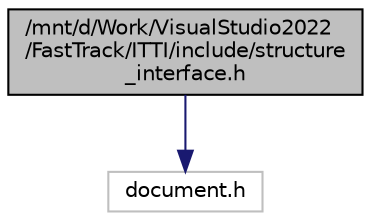 digraph "/mnt/d/Work/VisualStudio2022/FastTrack/ITTI/include/structure_interface.h"
{
 // LATEX_PDF_SIZE
  edge [fontname="Helvetica",fontsize="10",labelfontname="Helvetica",labelfontsize="10"];
  node [fontname="Helvetica",fontsize="10",shape=record];
  Node1 [label="/mnt/d/Work/VisualStudio2022\l/FastTrack/ITTI/include/structure\l_interface.h",height=0.2,width=0.4,color="black", fillcolor="grey75", style="filled", fontcolor="black",tooltip="Interface of serializable structures."];
  Node1 -> Node2 [color="midnightblue",fontsize="10",style="solid",fontname="Helvetica"];
  Node2 [label="document.h",height=0.2,width=0.4,color="grey75", fillcolor="white", style="filled",tooltip=" "];
}
